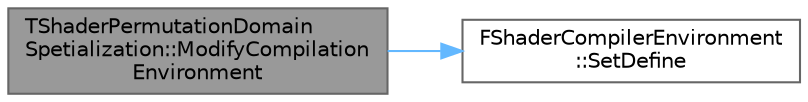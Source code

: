 digraph "TShaderPermutationDomainSpetialization::ModifyCompilationEnvironment"
{
 // INTERACTIVE_SVG=YES
 // LATEX_PDF_SIZE
  bgcolor="transparent";
  edge [fontname=Helvetica,fontsize=10,labelfontname=Helvetica,labelfontsize=10];
  node [fontname=Helvetica,fontsize=10,shape=box,height=0.2,width=0.4];
  rankdir="LR";
  Node1 [id="Node000001",label="TShaderPermutationDomain\lSpetialization::ModifyCompilation\lEnvironment",height=0.2,width=0.4,color="gray40", fillcolor="grey60", style="filled", fontcolor="black",tooltip=" "];
  Node1 -> Node2 [id="edge1_Node000001_Node000002",color="steelblue1",style="solid",tooltip=" "];
  Node2 [id="Node000002",label="FShaderCompilerEnvironment\l::SetDefine",height=0.2,width=0.4,color="grey40", fillcolor="white", style="filled",URL="$d7/d54/structFShaderCompilerEnvironment.html#a34cea4638a3b61afe7063459c940fb61",tooltip="Works for TCHAR e.g."];
}
